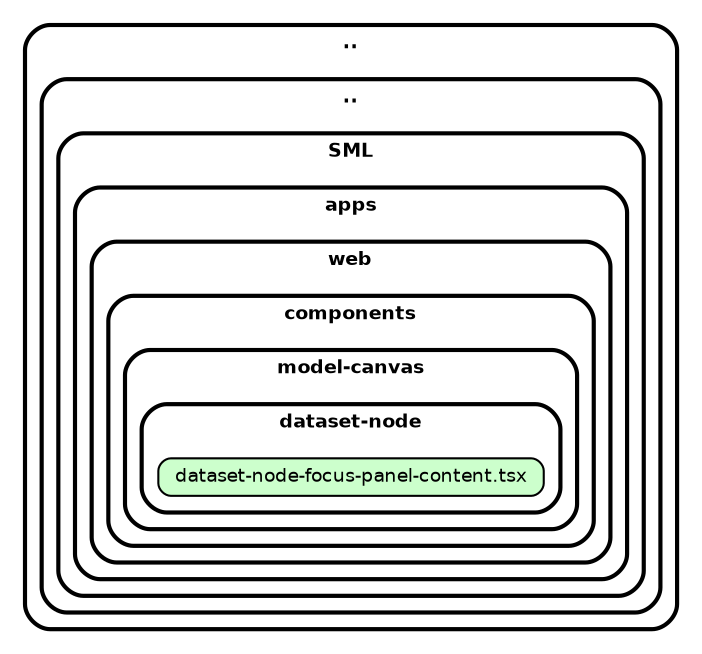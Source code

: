 strict digraph "dependency-cruiser output"{
    rankdir="LR" splines="true" overlap="false" nodesep="0.16" ranksep="0.18" fontname="Helvetica-bold" fontsize="9" style="rounded,bold,filled" fillcolor="#ffffff" compound="true"
    node [shape="box" style="rounded, filled" height="0.2" color="black" fillcolor="#ffffcc" fontcolor="black" fontname="Helvetica" fontsize="9"]
    edge [arrowhead="normal" arrowsize="0.6" penwidth="2.0" color="#00000033" fontname="Helvetica" fontsize="9"]

    subgraph "cluster_.." {label=".." subgraph "cluster_../.." {label=".." subgraph "cluster_../../SML" {label="SML" subgraph "cluster_../../SML/apps" {label="apps" subgraph "cluster_../../SML/apps/web" {label="web" subgraph "cluster_../../SML/apps/web/components" {label="components" subgraph "cluster_../../SML/apps/web/components/model-canvas" {label="model-canvas" subgraph "cluster_../../SML/apps/web/components/model-canvas/dataset-node" {label="dataset-node" "../../SML/apps/web/components/model-canvas/dataset-node/dataset-node-focus-panel-content.tsx" [label=<dataset-node-focus-panel-content.tsx> tooltip="dataset-node-focus-panel-content.tsx" URL="../../SML/apps/web/components/model-canvas/dataset-node/dataset-node-focus-panel-content.tsx" fillcolor="#ccffcc"] } } } } } } } }
}

